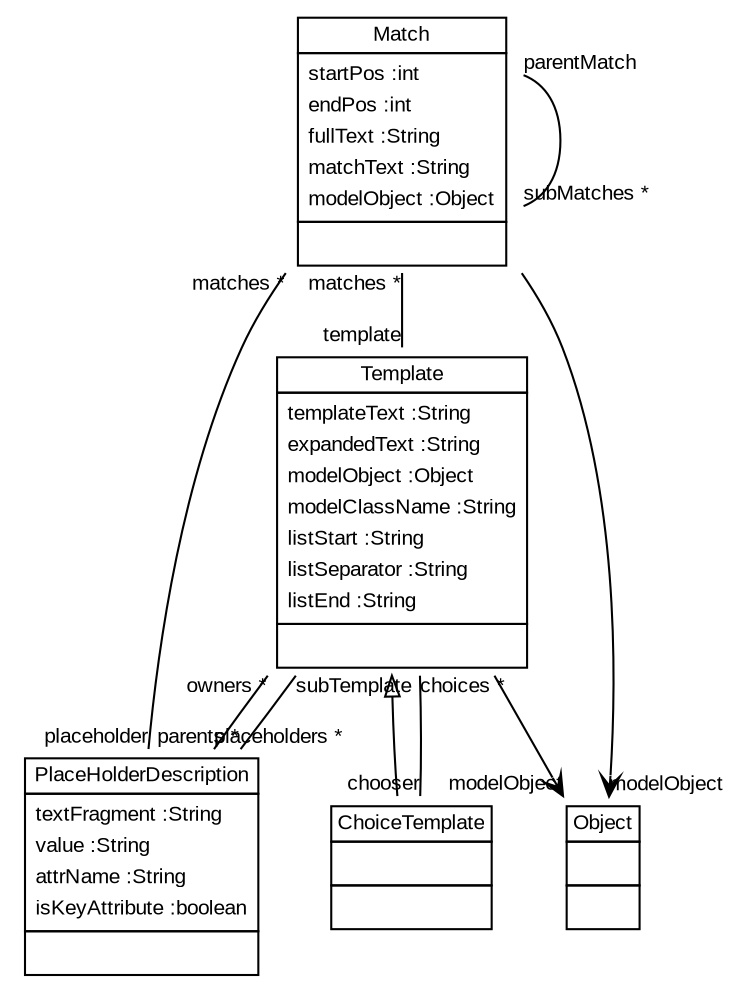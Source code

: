 
 digraph ClassDiagram {
    node [shape = none, fontsize = 10, fontname = "Arial"]; 
    edge [fontsize = 10, fontname = "Arial"];
    
    
    _Template [label=<<table border='0' cellborder='1' cellspacing='0'> <tr> <td HREF="../test/org/sdmlib/models/transformations/Template.java">Template</td> </tr> <tr><td><table border='0' cellborder='0' cellspacing='0'> <tr><td align='left'>templateText :String</td></tr> <tr><td align='left'>expandedText :String</td></tr> <tr><td align='left'>modelObject :Object</td></tr> <tr><td align='left'>modelClassName :String</td></tr> <tr><td align='left'>listStart :String</td></tr> <tr><td align='left'>listSeparator :String</td></tr> <tr><td align='left'>listEnd :String</td></tr>  </table></td></tr> <tr><td><table border='0' cellborder='0' cellspacing='0'> <tr><td> </td></tr> </table></td></tr> </table>>];
    _PlaceHolderDescription [label=<<table border='0' cellborder='1' cellspacing='0'> <tr> <td HREF="../test/org/sdmlib/models/transformations/PlaceHolderDescription.java">PlaceHolderDescription</td> </tr> <tr><td><table border='0' cellborder='0' cellspacing='0'> <tr><td align='left'>textFragment :String</td></tr> <tr><td align='left'>value :String</td></tr> <tr><td align='left'>attrName :String</td></tr> <tr><td align='left'>isKeyAttribute :boolean</td></tr>  </table></td></tr> <tr><td><table border='0' cellborder='0' cellspacing='0'> <tr><td> </td></tr> </table></td></tr> </table>>];
    _ChoiceTemplate [label=<<table border='0' cellborder='1' cellspacing='0'> <tr> <td HREF="../test/org/sdmlib/models/transformations/ChoiceTemplate.java">ChoiceTemplate</td> </tr> <tr><td><table border='0' cellborder='0' cellspacing='0'> <tr><td> </td></tr> </table></td></tr> <tr><td><table border='0' cellborder='0' cellspacing='0'> <tr><td> </td></tr> </table></td></tr> </table>>];
    _Match [label=<<table border='0' cellborder='1' cellspacing='0'> <tr> <td HREF="../test/org/sdmlib/models/transformations/Match.java">Match</td> </tr> <tr><td><table border='0' cellborder='0' cellspacing='0'> <tr><td align='left'>startPos :int</td></tr> <tr><td align='left'>endPos :int</td></tr> <tr><td align='left'>fullText :String</td></tr> <tr><td align='left'>matchText :String</td></tr> <tr><td align='left'>modelObject :Object</td></tr>  </table></td></tr> <tr><td><table border='0' cellborder='0' cellspacing='0'> <tr><td> </td></tr> </table></td></tr> </table>>];
    _Object [label=<<table border='0' cellborder='1' cellspacing='0'> <tr> <td HREF="../test/org/sdmlib/models/transformations/Object.java">Object</td> </tr> <tr><td><table border='0' cellborder='0' cellspacing='0'> <tr><td> </td></tr> </table></td></tr> <tr><td><table border='0' cellborder='0' cellspacing='0'> <tr><td> </td></tr> </table></td></tr> </table>>];
    
    
    
    _Template ->  _ChoiceTemplate [dir = "back" arrowtail = "empty"];
    _Template -> _PlaceHolderDescription [headlabel = "placeholders *" taillabel = "owners *" arrowhead = "none" ];
    _ChoiceTemplate -> _Template [headlabel = "choices *" taillabel = "chooser" arrowhead = "none" ];
    _Match -> _Template [headlabel = "template" taillabel = "matches *" arrowhead = "none" ];
    _Match -> _PlaceHolderDescription [headlabel = "placeholder" taillabel = "matches *" arrowhead = "none" ];
    _Match -> _Match [headlabel = "subMatches *" taillabel = "parentMatch" arrowhead = "none" ];
    _PlaceHolderDescription -> _Template [headlabel = "subTemplate" taillabel = "parents *" arrowhead = "none" ];
    _Template -> _Object [headlabel = "modelObject" taillabel = "" arrowhead = "vee" ];
    _Match -> _Object [headlabel = "modelObject" taillabel = "" arrowhead = "vee" ];
}
